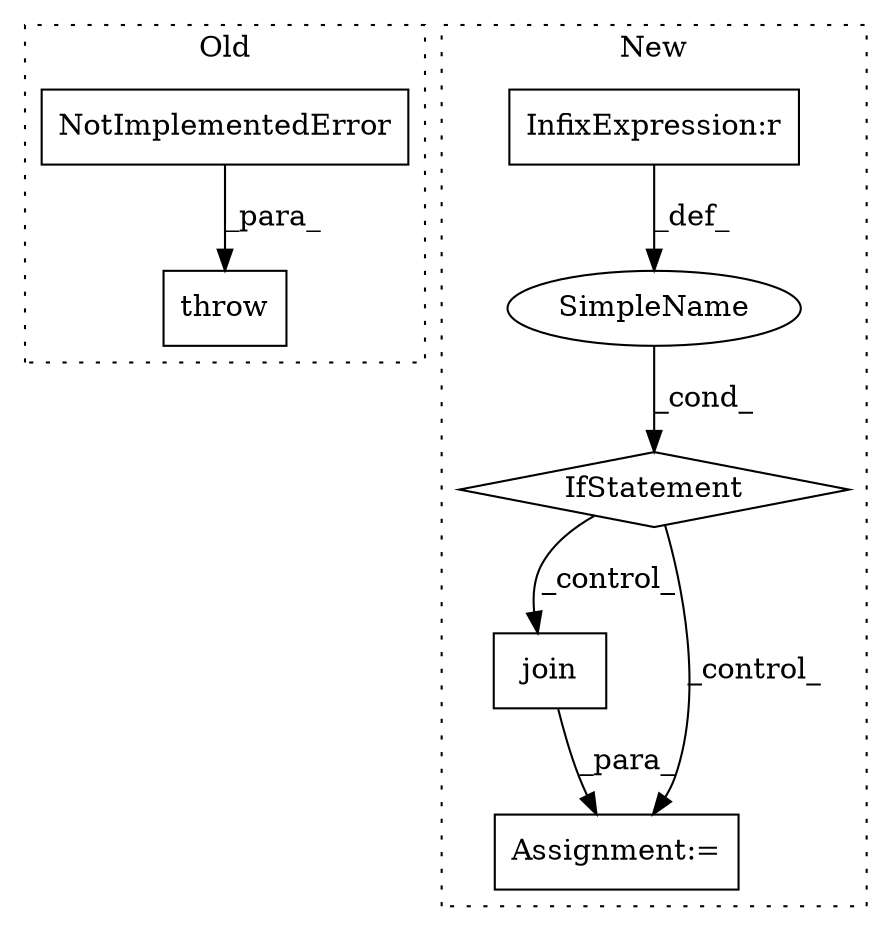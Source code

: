 digraph G {
subgraph cluster0 {
1 [label="NotImplementedError" a="32" s="8402" l="21" shape="box"];
3 [label="throw" a="53" s="8396" l="6" shape="box"];
label = "Old";
style="dotted";
}
subgraph cluster1 {
2 [label="join" a="32" s="11165,11181" l="5,1" shape="box"];
4 [label="Assignment:=" a="7" s="11138" l="1" shape="box"];
5 [label="IfStatement" a="25" s="11062,11078" l="4,2" shape="diamond"];
6 [label="SimpleName" a="42" s="" l="" shape="ellipse"];
7 [label="InfixExpression:r" a="27" s="11070" l="4" shape="box"];
label = "New";
style="dotted";
}
1 -> 3 [label="_para_"];
2 -> 4 [label="_para_"];
5 -> 4 [label="_control_"];
5 -> 2 [label="_control_"];
6 -> 5 [label="_cond_"];
7 -> 6 [label="_def_"];
}